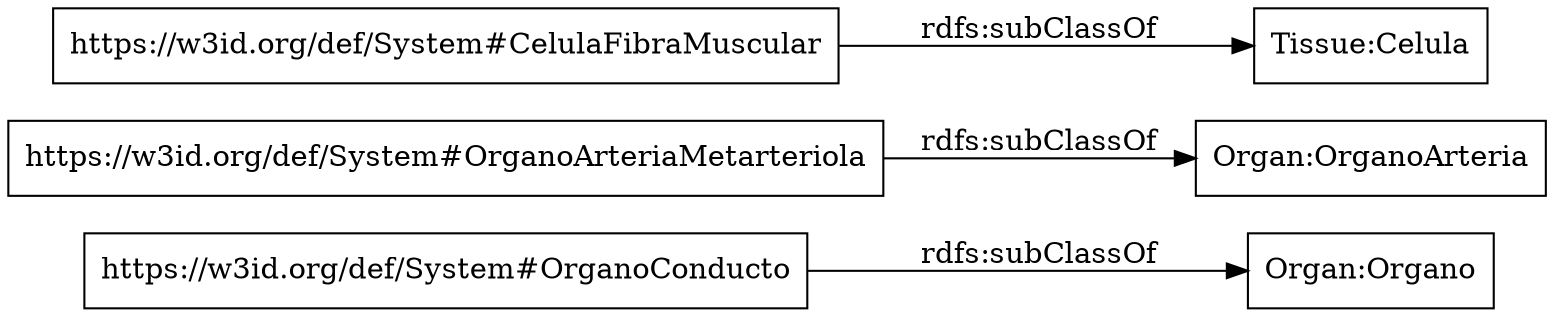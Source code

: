 digraph ar2dtool_diagram { 
rankdir=LR;
size="1000"
node [shape = rectangle, color="black"]; "https://w3id.org/def/System#OrganoConducto" "https://w3id.org/def/System#OrganoArteriaMetarteriola" "https://w3id.org/def/System#CelulaFibraMuscular" ; /*classes style*/
	"https://w3id.org/def/System#CelulaFibraMuscular" -> "Tissue:Celula" [ label = "rdfs:subClassOf" ];
	"https://w3id.org/def/System#OrganoArteriaMetarteriola" -> "Organ:OrganoArteria" [ label = "rdfs:subClassOf" ];
	"https://w3id.org/def/System#OrganoConducto" -> "Organ:Organo" [ label = "rdfs:subClassOf" ];

}
